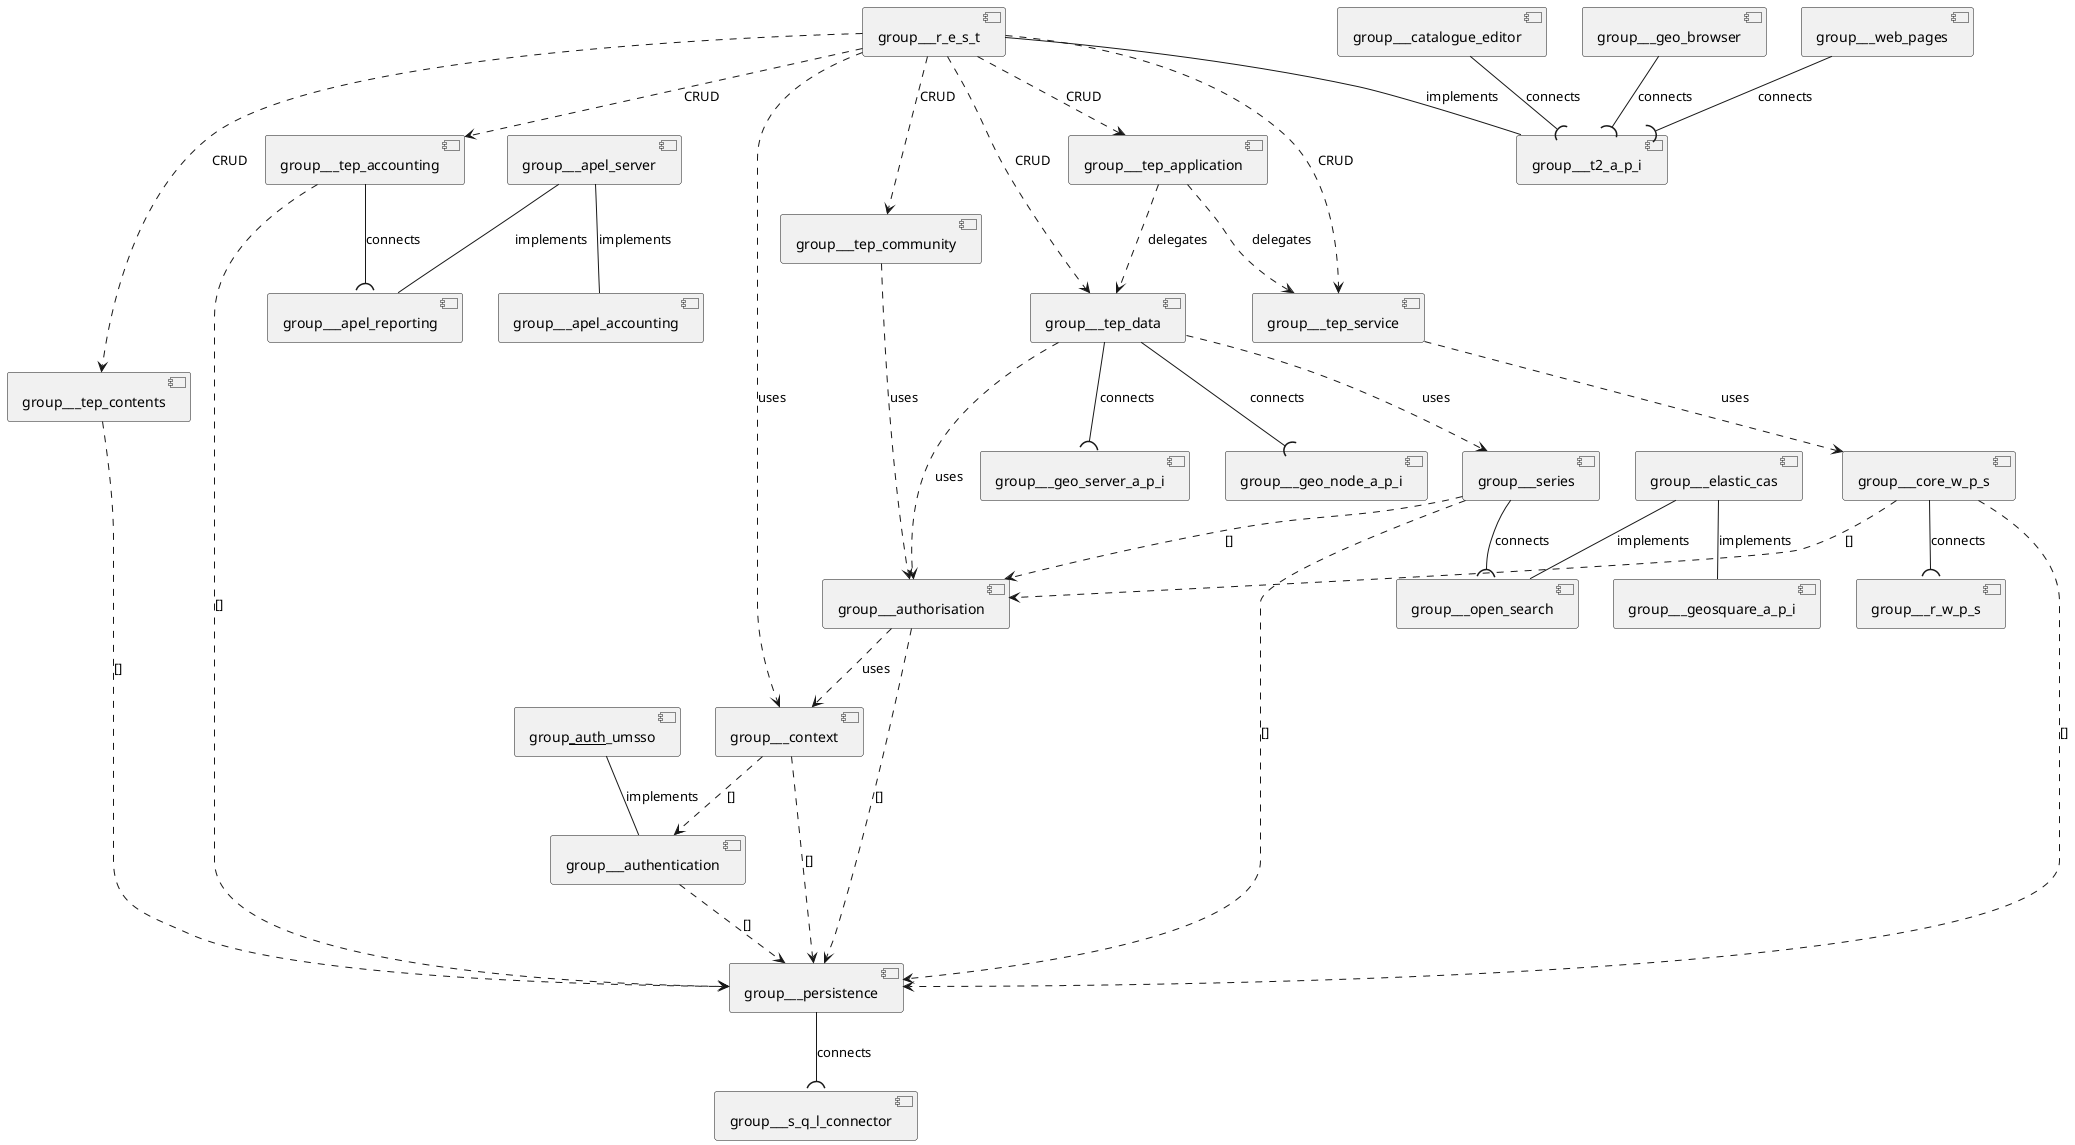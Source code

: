@startuml
[group___apel_server]  --  [group___apel_accounting] : implements
[group___apel_server]  --  [group___apel_reporting] : implements
[group___auth___umsso]  --  [group___authentication] : implements
[group___authentication]  ..>  [group___persistence] : []
[group___authorisation]  ..>  [group___persistence] : []
[group___authorisation]  ..>  [group___context] : uses
[group___catalogue_editor]  --(  [group___t2_a_p_i] : connects
[group___context]  ..>  [group___persistence] : []
[group___context]  ..>  [group___authentication] : []
[group___core_w_p_s]  ..>  [group___persistence] : []
[group___core_w_p_s]  ..>  [group___authorisation] : []
[group___core_w_p_s]  --(  [group___r_w_p_s] : connects
[group___elastic_cas]  --  [group___geosquare_a_p_i] : implements
[group___elastic_cas]  --  [group___open_search] : implements
[group___geo_browser]  --(  [group___t2_a_p_i] : connects
[group___persistence]  --(  [group___s_q_l_connector] : connects
[group___r_e_s_t]  ..>  [group___tep_accounting] : CRUD
[group___r_e_s_t]  ..>  [group___tep_application] : CRUD
[group___r_e_s_t]  ..>  [group___tep_community] : CRUD
[group___r_e_s_t]  ..>  [group___tep_contents] : CRUD
[group___r_e_s_t]  ..>  [group___tep_data] : CRUD
[group___r_e_s_t]  ..>  [group___tep_service] : CRUD
[group___r_e_s_t]  ..>  [group___context] : uses
[group___r_e_s_t]  --  [group___t2_a_p_i] : implements
[group___series]  --(  [group___open_search] : connects
[group___series]  ..>  [group___persistence] : []
[group___series]  ..>  [group___authorisation] : []
[group___tep_accounting]  --(  [group___apel_reporting] : connects
[group___tep_accounting]  ..>  [group___persistence] : []
[group___tep_application]  ..>  [group___tep_data] : delegates
[group___tep_application]  ..>  [group___tep_service] : delegates
[group___tep_community]  ..>  [group___authorisation] : uses
[group___tep_contents]  ..>  [group___persistence] : []
[group___tep_data]  ..>  [group___authorisation] : uses
[group___tep_data]  ..>  [group___series] : uses
[group___tep_data]  --(  [group___geo_server_a_p_i] : connects
[group___tep_data]  --(  [group___geo_node_a_p_i] : connects
[group___tep_service]  ..>  [group___core_w_p_s] : uses
[group___web_pages]  --(  [group___t2_a_p_i] : connects
@enduml
